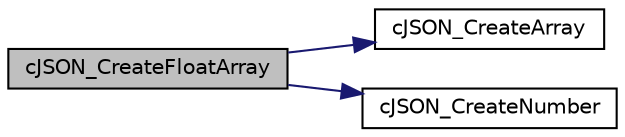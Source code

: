 digraph "cJSON_CreateFloatArray"
{
  edge [fontname="Helvetica",fontsize="10",labelfontname="Helvetica",labelfontsize="10"];
  node [fontname="Helvetica",fontsize="10",shape=record];
  rankdir="LR";
  Node1 [label="cJSON_CreateFloatArray",height=0.2,width=0.4,color="black", fillcolor="grey75", style="filled", fontcolor="black"];
  Node1 -> Node2 [color="midnightblue",fontsize="10",style="solid",fontname="Helvetica"];
  Node2 [label="cJSON_CreateArray",height=0.2,width=0.4,color="black", fillcolor="white", style="filled",URL="$c_j_s_o_n_8cc.html#a29e5808c66c1cf1f3edbf117babe07b3"];
  Node1 -> Node3 [color="midnightblue",fontsize="10",style="solid",fontname="Helvetica"];
  Node3 [label="cJSON_CreateNumber",height=0.2,width=0.4,color="black", fillcolor="white", style="filled",URL="$c_j_s_o_n_8cc.html#a220d076d7d3a309049d6889be6d4904a"];
}
